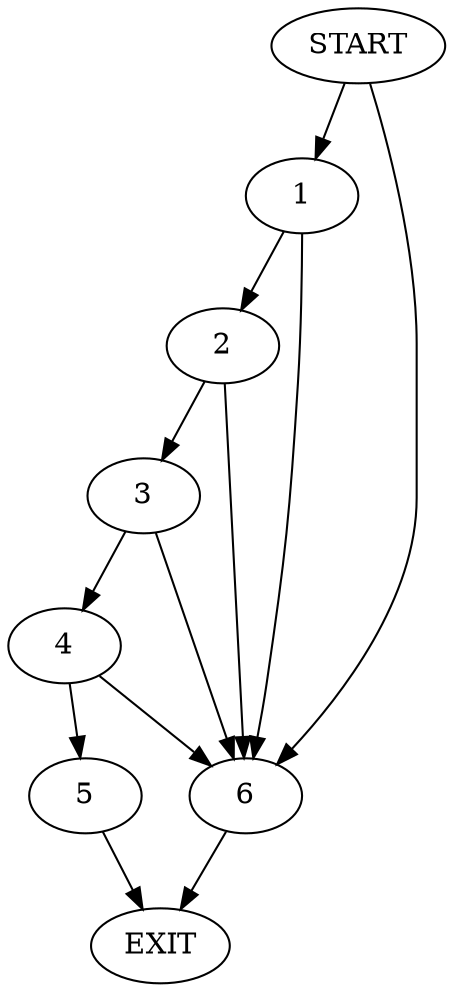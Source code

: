digraph { 
0 [label="START"];
1;
2;
3;
4;
5;
6;
7[label="EXIT"];
0 -> 1;
0 -> 6;
1 -> 2;
1 -> 6;
2 -> 3;
2 -> 6;
3 -> 4;
3 -> 6;
4 -> 5;
4 -> 6;
5 -> 7;
6 -> 7;
}